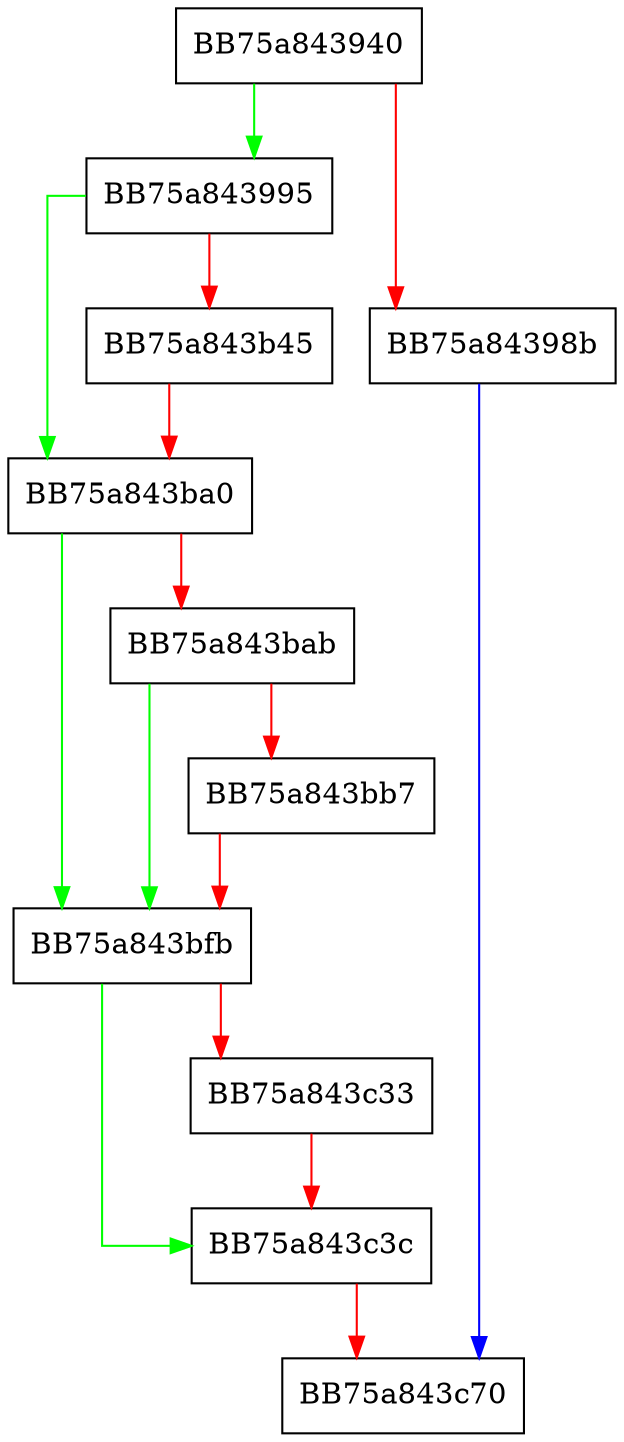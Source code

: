 digraph CollectStates {
  node [shape="box"];
  graph [splines=ortho];
  BB75a843940 -> BB75a843995 [color="green"];
  BB75a843940 -> BB75a84398b [color="red"];
  BB75a84398b -> BB75a843c70 [color="blue"];
  BB75a843995 -> BB75a843ba0 [color="green"];
  BB75a843995 -> BB75a843b45 [color="red"];
  BB75a843b45 -> BB75a843ba0 [color="red"];
  BB75a843ba0 -> BB75a843bfb [color="green"];
  BB75a843ba0 -> BB75a843bab [color="red"];
  BB75a843bab -> BB75a843bfb [color="green"];
  BB75a843bab -> BB75a843bb7 [color="red"];
  BB75a843bb7 -> BB75a843bfb [color="red"];
  BB75a843bfb -> BB75a843c3c [color="green"];
  BB75a843bfb -> BB75a843c33 [color="red"];
  BB75a843c33 -> BB75a843c3c [color="red"];
  BB75a843c3c -> BB75a843c70 [color="red"];
}